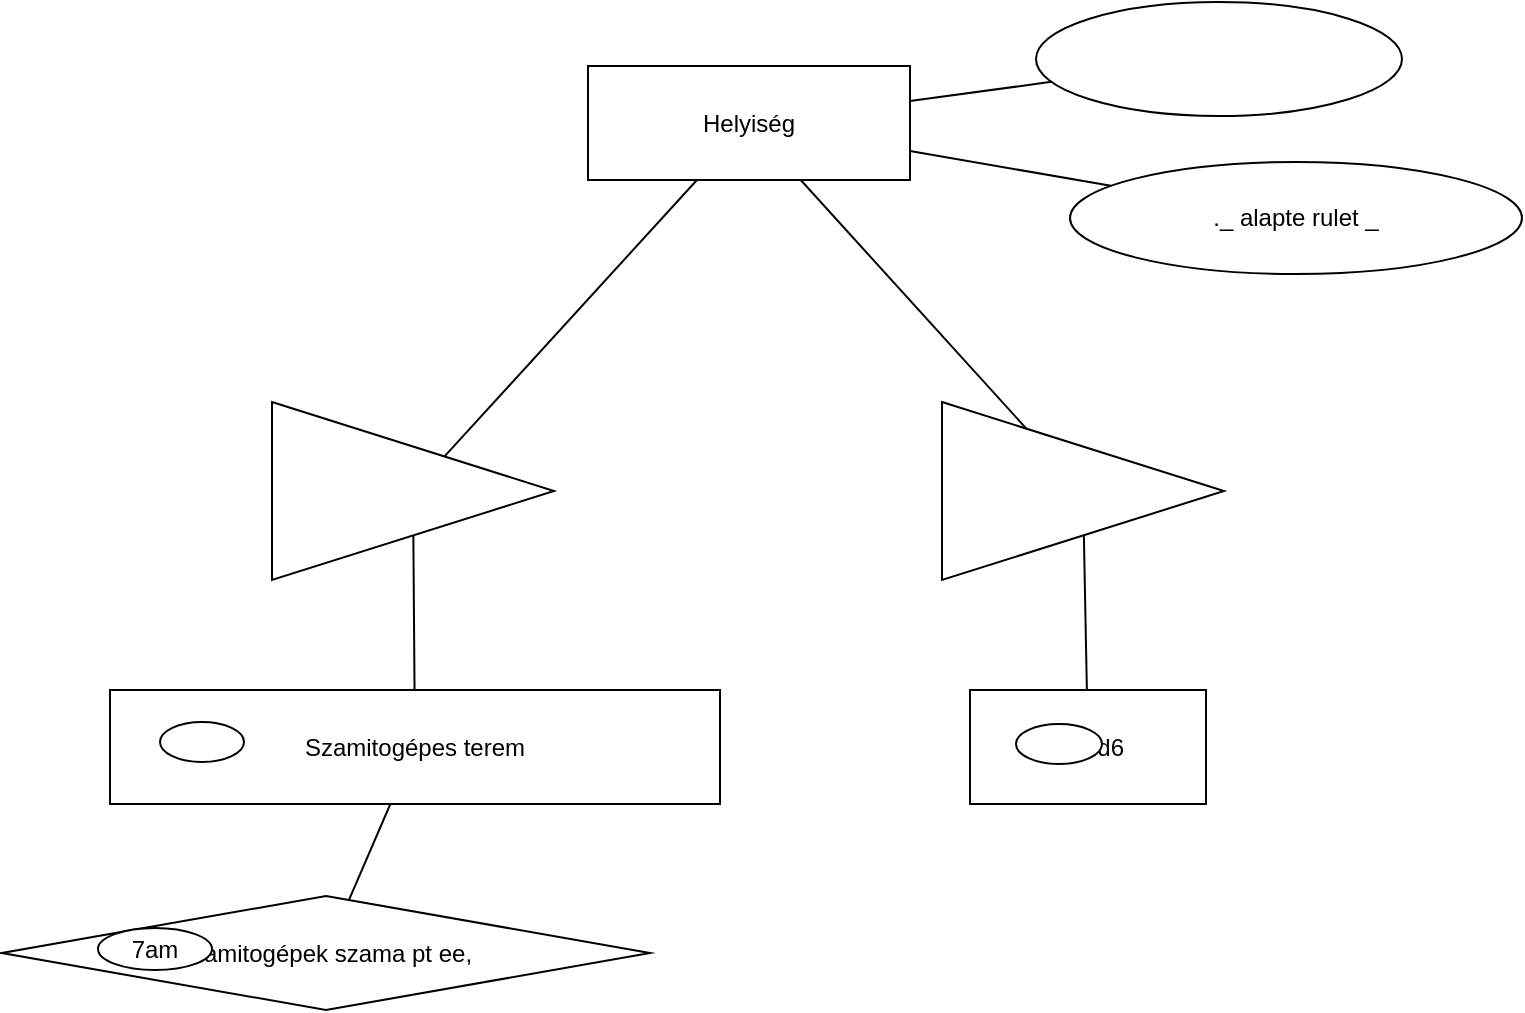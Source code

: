 <?xml version="1.0" ?>
<mxfile version="26.0.14">
    <diagram name="Page-1" id="E5nG0SyLeEiv9CRzUDmB">
        <mxGraphModel dx="2033" dy="1123" grid="1" gridSize="10" guides="1" tooltips="1" connect="1" arrows="1" fold="1" page="1" pageScale="1" pageWidth="900" pageHeight="1200" math="0" shadow="0">
            <root>
                <mxCell id="0"/>
                <mxCell id="1" parent="0"/>
                <mxCell id="2" value="szamitogépek szama

pt ee,
" style="rhombus;whiteSpace=wrap;html=1;" vertex="1" parent="1">
                    <mxGeometry x="5" y="450" width="324" height="57" as="geometry"/>
                </mxCell>
                <mxCell id="3" value="7am
" style="ellipse;whiteSpace=wrap;html=1;" vertex="1" parent="1">
                    <mxGeometry x="53" y="466" width="57" height="21" as="geometry"/>
                </mxCell>
                <mxCell id="4" value="Mosd6
" style="rounded=0;whiteSpace=wrap;html=1" vertex="1" parent="1">
                    <mxGeometry x="489" y="347" width="118" height="57" as="geometry"/>
                </mxCell>
                <mxCell id="5" value="" style="ellipse;whiteSpace=wrap;html=1;" vertex="1" parent="1">
                    <mxGeometry x="512" y="364" width="43" height="20" as="geometry"/>
                </mxCell>
                <mxCell id="6" value="Szamitogépes terem
" style="rounded=0;whiteSpace=wrap;html=1" vertex="1" parent="1">
                    <mxGeometry x="59" y="347" width="305" height="57" as="geometry"/>
                </mxCell>
                <mxCell id="7" value="" style="ellipse;whiteSpace=wrap;html=1;" vertex="1" parent="1">
                    <mxGeometry x="84" y="363" width="42" height="20" as="geometry"/>
                </mxCell>
                <mxCell id="8" value="" style="triangle;whiteSpace=wrap;html=1;" vertex="1" parent="1">
                    <mxGeometry x="475" y="203" width="141" height="89" as="geometry"/>
                </mxCell>
                <mxCell id="9" value="" style="triangle;whiteSpace=wrap;html=1;" vertex="1" parent="1">
                    <mxGeometry x="140" y="203" width="141" height="89" as="geometry"/>
                </mxCell>
                <mxCell id="10" value="._ alapte rulet _
" style="ellipse;whiteSpace=wrap;html=1;" vertex="1" parent="1">
                    <mxGeometry x="539" y="83" width="226" height="56" as="geometry"/>
                </mxCell>
                <mxCell id="11" value="Helyiség
" style="rounded=0;whiteSpace=wrap;html=1" vertex="1" parent="1">
                    <mxGeometry x="298" y="35" width="161" height="57" as="geometry"/>
                </mxCell>
                <mxCell id="12" value="" style="ellipse;whiteSpace=wrap;html=1;" vertex="1" parent="1">
                    <mxGeometry x="522" y="3" width="183" height="57" as="geometry"/>
                </mxCell>
                <mxCell id="29" value="" style="endArrow=none;html=1;rounded=0;" edge="1" parent="1" source="11" target="8">
                    <mxGeometry width="50" height="50" relative="1" as="geometry">
                        <mxPoint x="413" y="93" as="sourcePoint"/>
                        <mxPoint x="550" y="203" as="targetPoint"/>
                    </mxGeometry>
                </mxCell>
                <mxCell id="39" value="" style="endArrow=none;html=1;rounded=0;" edge="1" parent="1" source="9" target="11">
                    <mxGeometry width="50" height="50" relative="1" as="geometry">
                        <mxPoint x="202" y="201" as="sourcePoint"/>
                        <mxPoint x="345" y="93" as="targetPoint"/>
                    </mxGeometry>
                </mxCell>
                <mxCell id="49" value="" style="endArrow=none;html=1;rounded=0;" edge="1" parent="1" source="11" target="12">
                    <mxGeometry width="50" height="50" relative="1" as="geometry">
                        <mxPoint x="460" y="53" as="sourcePoint"/>
                        <mxPoint x="521" y="43" as="targetPoint"/>
                    </mxGeometry>
                </mxCell>
                <mxCell id="52" value="" style="endArrow=none;html=1;rounded=0;" edge="1" parent="1" source="11" target="10">
                    <mxGeometry width="50" height="50" relative="1" as="geometry">
                        <mxPoint x="460" y="76" as="sourcePoint"/>
                        <mxPoint x="539" y="91" as="targetPoint"/>
                    </mxGeometry>
                </mxCell>
                <mxCell id="85" value="" style="endArrow=none;html=1;rounded=0;" edge="1" parent="1" source="4" target="8">
                    <mxGeometry width="50" height="50" relative="1" as="geometry">
                        <mxPoint x="546" y="345" as="sourcePoint"/>
                        <mxPoint x="548" y="294" as="targetPoint"/>
                    </mxGeometry>
                </mxCell>
                <mxCell id="90" value="" style="endArrow=none;html=1;rounded=0;" edge="1" parent="1" source="9" target="6">
                    <mxGeometry width="50" height="50" relative="1" as="geometry">
                        <mxPoint x="207" y="293" as="sourcePoint"/>
                        <mxPoint x="213" y="335" as="targetPoint"/>
                    </mxGeometry>
                </mxCell>
                <mxCell id="108" value="" style="endArrow=none;html=1;rounded=0;" edge="1" parent="1" source="2" target="6">
                    <mxGeometry width="50" height="50" relative="1" as="geometry">
                        <mxPoint x="187" y="436" as="sourcePoint"/>
                        <mxPoint x="193" y="408" as="targetPoint"/>
                    </mxGeometry>
                </mxCell>
            </root>
        </mxGraphModel>
    </diagram>
</mxfile>
